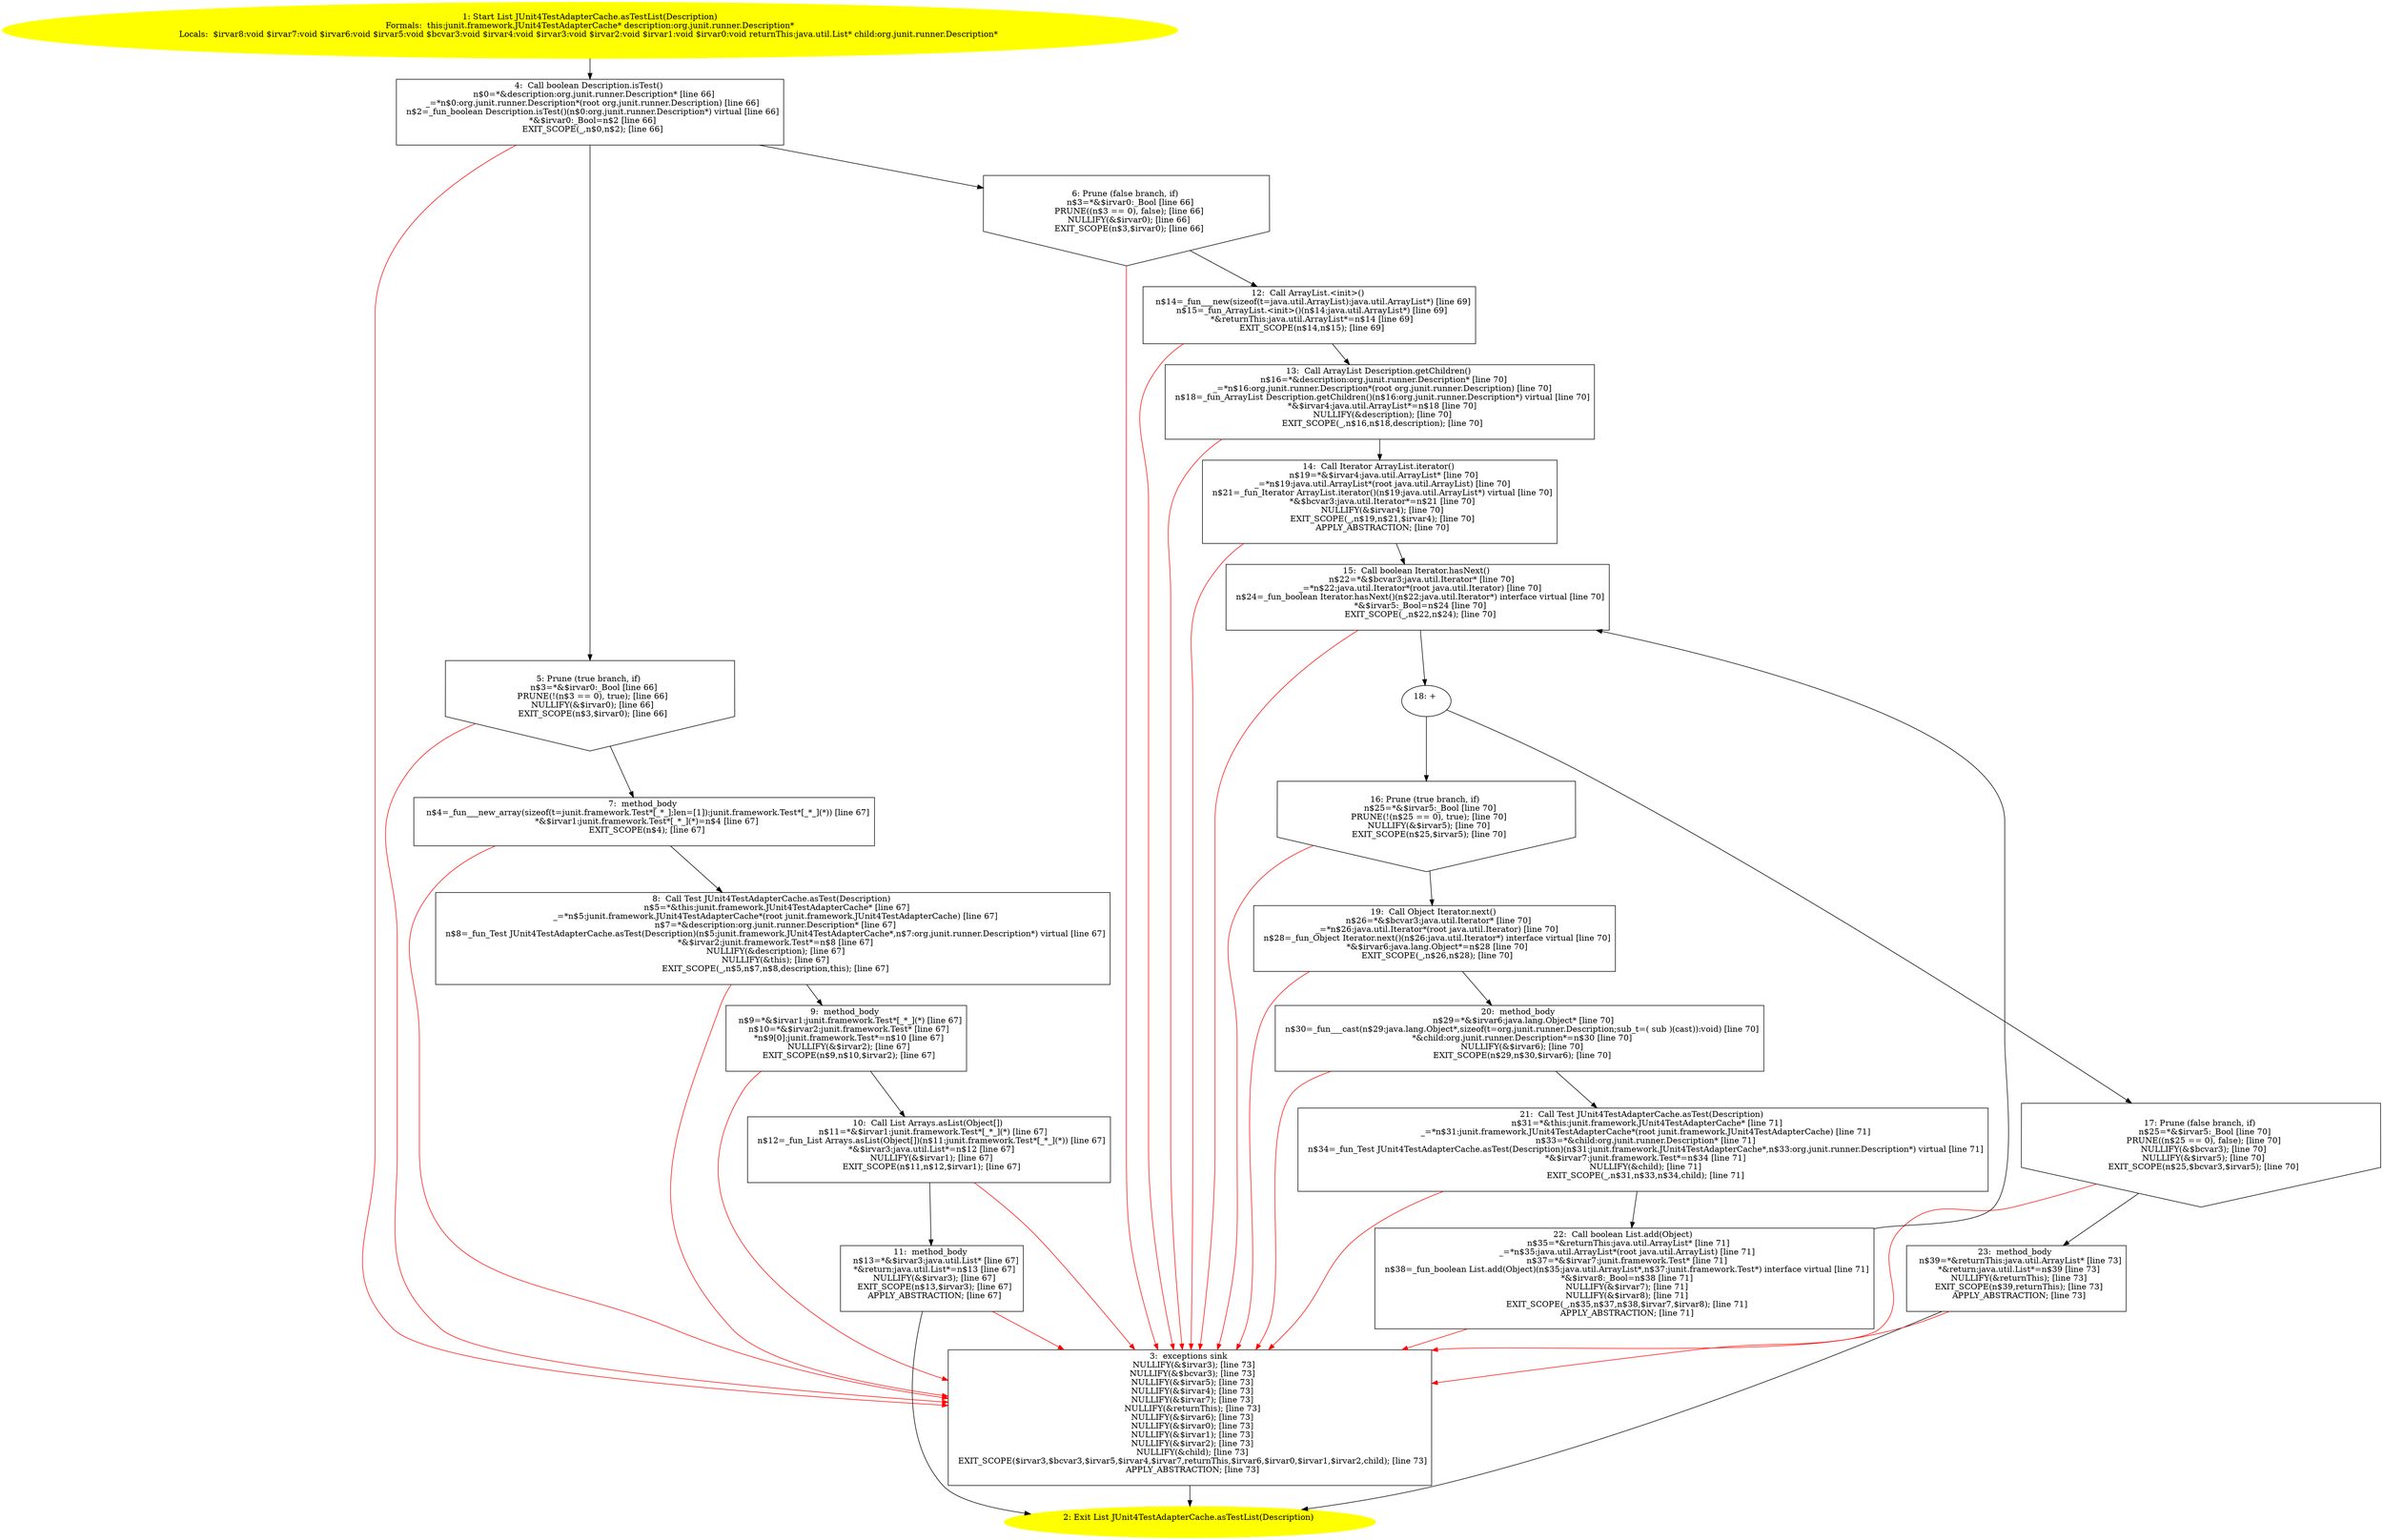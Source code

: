 /* @generated */
digraph cfg {
"junit.framework.JUnit4TestAdapterCache.asTestList(org.junit.runner.Description):java.util.List.bc186b4cc46f9905d97197ac44f06e0e_1" [label="1: Start List JUnit4TestAdapterCache.asTestList(Description)\nFormals:  this:junit.framework.JUnit4TestAdapterCache* description:org.junit.runner.Description*\nLocals:  $irvar8:void $irvar7:void $irvar6:void $irvar5:void $bcvar3:void $irvar4:void $irvar3:void $irvar2:void $irvar1:void $irvar0:void returnThis:java.util.List* child:org.junit.runner.Description* \n  " color=yellow style=filled]
	

	 "junit.framework.JUnit4TestAdapterCache.asTestList(org.junit.runner.Description):java.util.List.bc186b4cc46f9905d97197ac44f06e0e_1" -> "junit.framework.JUnit4TestAdapterCache.asTestList(org.junit.runner.Description):java.util.List.bc186b4cc46f9905d97197ac44f06e0e_4" ;
"junit.framework.JUnit4TestAdapterCache.asTestList(org.junit.runner.Description):java.util.List.bc186b4cc46f9905d97197ac44f06e0e_2" [label="2: Exit List JUnit4TestAdapterCache.asTestList(Description) \n  " color=yellow style=filled]
	

"junit.framework.JUnit4TestAdapterCache.asTestList(org.junit.runner.Description):java.util.List.bc186b4cc46f9905d97197ac44f06e0e_3" [label="3:  exceptions sink \n   NULLIFY(&$irvar3); [line 73]\n  NULLIFY(&$bcvar3); [line 73]\n  NULLIFY(&$irvar5); [line 73]\n  NULLIFY(&$irvar4); [line 73]\n  NULLIFY(&$irvar7); [line 73]\n  NULLIFY(&returnThis); [line 73]\n  NULLIFY(&$irvar6); [line 73]\n  NULLIFY(&$irvar0); [line 73]\n  NULLIFY(&$irvar1); [line 73]\n  NULLIFY(&$irvar2); [line 73]\n  NULLIFY(&child); [line 73]\n  EXIT_SCOPE($irvar3,$bcvar3,$irvar5,$irvar4,$irvar7,returnThis,$irvar6,$irvar0,$irvar1,$irvar2,child); [line 73]\n  APPLY_ABSTRACTION; [line 73]\n " shape="box"]
	

	 "junit.framework.JUnit4TestAdapterCache.asTestList(org.junit.runner.Description):java.util.List.bc186b4cc46f9905d97197ac44f06e0e_3" -> "junit.framework.JUnit4TestAdapterCache.asTestList(org.junit.runner.Description):java.util.List.bc186b4cc46f9905d97197ac44f06e0e_2" ;
"junit.framework.JUnit4TestAdapterCache.asTestList(org.junit.runner.Description):java.util.List.bc186b4cc46f9905d97197ac44f06e0e_4" [label="4:  Call boolean Description.isTest() \n   n$0=*&description:org.junit.runner.Description* [line 66]\n  _=*n$0:org.junit.runner.Description*(root org.junit.runner.Description) [line 66]\n  n$2=_fun_boolean Description.isTest()(n$0:org.junit.runner.Description*) virtual [line 66]\n  *&$irvar0:_Bool=n$2 [line 66]\n  EXIT_SCOPE(_,n$0,n$2); [line 66]\n " shape="box"]
	

	 "junit.framework.JUnit4TestAdapterCache.asTestList(org.junit.runner.Description):java.util.List.bc186b4cc46f9905d97197ac44f06e0e_4" -> "junit.framework.JUnit4TestAdapterCache.asTestList(org.junit.runner.Description):java.util.List.bc186b4cc46f9905d97197ac44f06e0e_5" ;
	 "junit.framework.JUnit4TestAdapterCache.asTestList(org.junit.runner.Description):java.util.List.bc186b4cc46f9905d97197ac44f06e0e_4" -> "junit.framework.JUnit4TestAdapterCache.asTestList(org.junit.runner.Description):java.util.List.bc186b4cc46f9905d97197ac44f06e0e_6" ;
	 "junit.framework.JUnit4TestAdapterCache.asTestList(org.junit.runner.Description):java.util.List.bc186b4cc46f9905d97197ac44f06e0e_4" -> "junit.framework.JUnit4TestAdapterCache.asTestList(org.junit.runner.Description):java.util.List.bc186b4cc46f9905d97197ac44f06e0e_3" [color="red" ];
"junit.framework.JUnit4TestAdapterCache.asTestList(org.junit.runner.Description):java.util.List.bc186b4cc46f9905d97197ac44f06e0e_5" [label="5: Prune (true branch, if) \n   n$3=*&$irvar0:_Bool [line 66]\n  PRUNE(!(n$3 == 0), true); [line 66]\n  NULLIFY(&$irvar0); [line 66]\n  EXIT_SCOPE(n$3,$irvar0); [line 66]\n " shape="invhouse"]
	

	 "junit.framework.JUnit4TestAdapterCache.asTestList(org.junit.runner.Description):java.util.List.bc186b4cc46f9905d97197ac44f06e0e_5" -> "junit.framework.JUnit4TestAdapterCache.asTestList(org.junit.runner.Description):java.util.List.bc186b4cc46f9905d97197ac44f06e0e_7" ;
	 "junit.framework.JUnit4TestAdapterCache.asTestList(org.junit.runner.Description):java.util.List.bc186b4cc46f9905d97197ac44f06e0e_5" -> "junit.framework.JUnit4TestAdapterCache.asTestList(org.junit.runner.Description):java.util.List.bc186b4cc46f9905d97197ac44f06e0e_3" [color="red" ];
"junit.framework.JUnit4TestAdapterCache.asTestList(org.junit.runner.Description):java.util.List.bc186b4cc46f9905d97197ac44f06e0e_6" [label="6: Prune (false branch, if) \n   n$3=*&$irvar0:_Bool [line 66]\n  PRUNE((n$3 == 0), false); [line 66]\n  NULLIFY(&$irvar0); [line 66]\n  EXIT_SCOPE(n$3,$irvar0); [line 66]\n " shape="invhouse"]
	

	 "junit.framework.JUnit4TestAdapterCache.asTestList(org.junit.runner.Description):java.util.List.bc186b4cc46f9905d97197ac44f06e0e_6" -> "junit.framework.JUnit4TestAdapterCache.asTestList(org.junit.runner.Description):java.util.List.bc186b4cc46f9905d97197ac44f06e0e_12" ;
	 "junit.framework.JUnit4TestAdapterCache.asTestList(org.junit.runner.Description):java.util.List.bc186b4cc46f9905d97197ac44f06e0e_6" -> "junit.framework.JUnit4TestAdapterCache.asTestList(org.junit.runner.Description):java.util.List.bc186b4cc46f9905d97197ac44f06e0e_3" [color="red" ];
"junit.framework.JUnit4TestAdapterCache.asTestList(org.junit.runner.Description):java.util.List.bc186b4cc46f9905d97197ac44f06e0e_7" [label="7:  method_body \n   n$4=_fun___new_array(sizeof(t=junit.framework.Test*[_*_];len=[1]):junit.framework.Test*[_*_](*)) [line 67]\n  *&$irvar1:junit.framework.Test*[_*_](*)=n$4 [line 67]\n  EXIT_SCOPE(n$4); [line 67]\n " shape="box"]
	

	 "junit.framework.JUnit4TestAdapterCache.asTestList(org.junit.runner.Description):java.util.List.bc186b4cc46f9905d97197ac44f06e0e_7" -> "junit.framework.JUnit4TestAdapterCache.asTestList(org.junit.runner.Description):java.util.List.bc186b4cc46f9905d97197ac44f06e0e_8" ;
	 "junit.framework.JUnit4TestAdapterCache.asTestList(org.junit.runner.Description):java.util.List.bc186b4cc46f9905d97197ac44f06e0e_7" -> "junit.framework.JUnit4TestAdapterCache.asTestList(org.junit.runner.Description):java.util.List.bc186b4cc46f9905d97197ac44f06e0e_3" [color="red" ];
"junit.framework.JUnit4TestAdapterCache.asTestList(org.junit.runner.Description):java.util.List.bc186b4cc46f9905d97197ac44f06e0e_8" [label="8:  Call Test JUnit4TestAdapterCache.asTest(Description) \n   n$5=*&this:junit.framework.JUnit4TestAdapterCache* [line 67]\n  _=*n$5:junit.framework.JUnit4TestAdapterCache*(root junit.framework.JUnit4TestAdapterCache) [line 67]\n  n$7=*&description:org.junit.runner.Description* [line 67]\n  n$8=_fun_Test JUnit4TestAdapterCache.asTest(Description)(n$5:junit.framework.JUnit4TestAdapterCache*,n$7:org.junit.runner.Description*) virtual [line 67]\n  *&$irvar2:junit.framework.Test*=n$8 [line 67]\n  NULLIFY(&description); [line 67]\n  NULLIFY(&this); [line 67]\n  EXIT_SCOPE(_,n$5,n$7,n$8,description,this); [line 67]\n " shape="box"]
	

	 "junit.framework.JUnit4TestAdapterCache.asTestList(org.junit.runner.Description):java.util.List.bc186b4cc46f9905d97197ac44f06e0e_8" -> "junit.framework.JUnit4TestAdapterCache.asTestList(org.junit.runner.Description):java.util.List.bc186b4cc46f9905d97197ac44f06e0e_9" ;
	 "junit.framework.JUnit4TestAdapterCache.asTestList(org.junit.runner.Description):java.util.List.bc186b4cc46f9905d97197ac44f06e0e_8" -> "junit.framework.JUnit4TestAdapterCache.asTestList(org.junit.runner.Description):java.util.List.bc186b4cc46f9905d97197ac44f06e0e_3" [color="red" ];
"junit.framework.JUnit4TestAdapterCache.asTestList(org.junit.runner.Description):java.util.List.bc186b4cc46f9905d97197ac44f06e0e_9" [label="9:  method_body \n   n$9=*&$irvar1:junit.framework.Test*[_*_](*) [line 67]\n  n$10=*&$irvar2:junit.framework.Test* [line 67]\n  *n$9[0]:junit.framework.Test*=n$10 [line 67]\n  NULLIFY(&$irvar2); [line 67]\n  EXIT_SCOPE(n$9,n$10,$irvar2); [line 67]\n " shape="box"]
	

	 "junit.framework.JUnit4TestAdapterCache.asTestList(org.junit.runner.Description):java.util.List.bc186b4cc46f9905d97197ac44f06e0e_9" -> "junit.framework.JUnit4TestAdapterCache.asTestList(org.junit.runner.Description):java.util.List.bc186b4cc46f9905d97197ac44f06e0e_10" ;
	 "junit.framework.JUnit4TestAdapterCache.asTestList(org.junit.runner.Description):java.util.List.bc186b4cc46f9905d97197ac44f06e0e_9" -> "junit.framework.JUnit4TestAdapterCache.asTestList(org.junit.runner.Description):java.util.List.bc186b4cc46f9905d97197ac44f06e0e_3" [color="red" ];
"junit.framework.JUnit4TestAdapterCache.asTestList(org.junit.runner.Description):java.util.List.bc186b4cc46f9905d97197ac44f06e0e_10" [label="10:  Call List Arrays.asList(Object[]) \n   n$11=*&$irvar1:junit.framework.Test*[_*_](*) [line 67]\n  n$12=_fun_List Arrays.asList(Object[])(n$11:junit.framework.Test*[_*_](*)) [line 67]\n  *&$irvar3:java.util.List*=n$12 [line 67]\n  NULLIFY(&$irvar1); [line 67]\n  EXIT_SCOPE(n$11,n$12,$irvar1); [line 67]\n " shape="box"]
	

	 "junit.framework.JUnit4TestAdapterCache.asTestList(org.junit.runner.Description):java.util.List.bc186b4cc46f9905d97197ac44f06e0e_10" -> "junit.framework.JUnit4TestAdapterCache.asTestList(org.junit.runner.Description):java.util.List.bc186b4cc46f9905d97197ac44f06e0e_11" ;
	 "junit.framework.JUnit4TestAdapterCache.asTestList(org.junit.runner.Description):java.util.List.bc186b4cc46f9905d97197ac44f06e0e_10" -> "junit.framework.JUnit4TestAdapterCache.asTestList(org.junit.runner.Description):java.util.List.bc186b4cc46f9905d97197ac44f06e0e_3" [color="red" ];
"junit.framework.JUnit4TestAdapterCache.asTestList(org.junit.runner.Description):java.util.List.bc186b4cc46f9905d97197ac44f06e0e_11" [label="11:  method_body \n   n$13=*&$irvar3:java.util.List* [line 67]\n  *&return:java.util.List*=n$13 [line 67]\n  NULLIFY(&$irvar3); [line 67]\n  EXIT_SCOPE(n$13,$irvar3); [line 67]\n  APPLY_ABSTRACTION; [line 67]\n " shape="box"]
	

	 "junit.framework.JUnit4TestAdapterCache.asTestList(org.junit.runner.Description):java.util.List.bc186b4cc46f9905d97197ac44f06e0e_11" -> "junit.framework.JUnit4TestAdapterCache.asTestList(org.junit.runner.Description):java.util.List.bc186b4cc46f9905d97197ac44f06e0e_2" ;
	 "junit.framework.JUnit4TestAdapterCache.asTestList(org.junit.runner.Description):java.util.List.bc186b4cc46f9905d97197ac44f06e0e_11" -> "junit.framework.JUnit4TestAdapterCache.asTestList(org.junit.runner.Description):java.util.List.bc186b4cc46f9905d97197ac44f06e0e_3" [color="red" ];
"junit.framework.JUnit4TestAdapterCache.asTestList(org.junit.runner.Description):java.util.List.bc186b4cc46f9905d97197ac44f06e0e_12" [label="12:  Call ArrayList.<init>() \n   n$14=_fun___new(sizeof(t=java.util.ArrayList):java.util.ArrayList*) [line 69]\n  n$15=_fun_ArrayList.<init>()(n$14:java.util.ArrayList*) [line 69]\n  *&returnThis:java.util.ArrayList*=n$14 [line 69]\n  EXIT_SCOPE(n$14,n$15); [line 69]\n " shape="box"]
	

	 "junit.framework.JUnit4TestAdapterCache.asTestList(org.junit.runner.Description):java.util.List.bc186b4cc46f9905d97197ac44f06e0e_12" -> "junit.framework.JUnit4TestAdapterCache.asTestList(org.junit.runner.Description):java.util.List.bc186b4cc46f9905d97197ac44f06e0e_13" ;
	 "junit.framework.JUnit4TestAdapterCache.asTestList(org.junit.runner.Description):java.util.List.bc186b4cc46f9905d97197ac44f06e0e_12" -> "junit.framework.JUnit4TestAdapterCache.asTestList(org.junit.runner.Description):java.util.List.bc186b4cc46f9905d97197ac44f06e0e_3" [color="red" ];
"junit.framework.JUnit4TestAdapterCache.asTestList(org.junit.runner.Description):java.util.List.bc186b4cc46f9905d97197ac44f06e0e_13" [label="13:  Call ArrayList Description.getChildren() \n   n$16=*&description:org.junit.runner.Description* [line 70]\n  _=*n$16:org.junit.runner.Description*(root org.junit.runner.Description) [line 70]\n  n$18=_fun_ArrayList Description.getChildren()(n$16:org.junit.runner.Description*) virtual [line 70]\n  *&$irvar4:java.util.ArrayList*=n$18 [line 70]\n  NULLIFY(&description); [line 70]\n  EXIT_SCOPE(_,n$16,n$18,description); [line 70]\n " shape="box"]
	

	 "junit.framework.JUnit4TestAdapterCache.asTestList(org.junit.runner.Description):java.util.List.bc186b4cc46f9905d97197ac44f06e0e_13" -> "junit.framework.JUnit4TestAdapterCache.asTestList(org.junit.runner.Description):java.util.List.bc186b4cc46f9905d97197ac44f06e0e_14" ;
	 "junit.framework.JUnit4TestAdapterCache.asTestList(org.junit.runner.Description):java.util.List.bc186b4cc46f9905d97197ac44f06e0e_13" -> "junit.framework.JUnit4TestAdapterCache.asTestList(org.junit.runner.Description):java.util.List.bc186b4cc46f9905d97197ac44f06e0e_3" [color="red" ];
"junit.framework.JUnit4TestAdapterCache.asTestList(org.junit.runner.Description):java.util.List.bc186b4cc46f9905d97197ac44f06e0e_14" [label="14:  Call Iterator ArrayList.iterator() \n   n$19=*&$irvar4:java.util.ArrayList* [line 70]\n  _=*n$19:java.util.ArrayList*(root java.util.ArrayList) [line 70]\n  n$21=_fun_Iterator ArrayList.iterator()(n$19:java.util.ArrayList*) virtual [line 70]\n  *&$bcvar3:java.util.Iterator*=n$21 [line 70]\n  NULLIFY(&$irvar4); [line 70]\n  EXIT_SCOPE(_,n$19,n$21,$irvar4); [line 70]\n  APPLY_ABSTRACTION; [line 70]\n " shape="box"]
	

	 "junit.framework.JUnit4TestAdapterCache.asTestList(org.junit.runner.Description):java.util.List.bc186b4cc46f9905d97197ac44f06e0e_14" -> "junit.framework.JUnit4TestAdapterCache.asTestList(org.junit.runner.Description):java.util.List.bc186b4cc46f9905d97197ac44f06e0e_15" ;
	 "junit.framework.JUnit4TestAdapterCache.asTestList(org.junit.runner.Description):java.util.List.bc186b4cc46f9905d97197ac44f06e0e_14" -> "junit.framework.JUnit4TestAdapterCache.asTestList(org.junit.runner.Description):java.util.List.bc186b4cc46f9905d97197ac44f06e0e_3" [color="red" ];
"junit.framework.JUnit4TestAdapterCache.asTestList(org.junit.runner.Description):java.util.List.bc186b4cc46f9905d97197ac44f06e0e_15" [label="15:  Call boolean Iterator.hasNext() \n   n$22=*&$bcvar3:java.util.Iterator* [line 70]\n  _=*n$22:java.util.Iterator*(root java.util.Iterator) [line 70]\n  n$24=_fun_boolean Iterator.hasNext()(n$22:java.util.Iterator*) interface virtual [line 70]\n  *&$irvar5:_Bool=n$24 [line 70]\n  EXIT_SCOPE(_,n$22,n$24); [line 70]\n " shape="box"]
	

	 "junit.framework.JUnit4TestAdapterCache.asTestList(org.junit.runner.Description):java.util.List.bc186b4cc46f9905d97197ac44f06e0e_15" -> "junit.framework.JUnit4TestAdapterCache.asTestList(org.junit.runner.Description):java.util.List.bc186b4cc46f9905d97197ac44f06e0e_18" ;
	 "junit.framework.JUnit4TestAdapterCache.asTestList(org.junit.runner.Description):java.util.List.bc186b4cc46f9905d97197ac44f06e0e_15" -> "junit.framework.JUnit4TestAdapterCache.asTestList(org.junit.runner.Description):java.util.List.bc186b4cc46f9905d97197ac44f06e0e_3" [color="red" ];
"junit.framework.JUnit4TestAdapterCache.asTestList(org.junit.runner.Description):java.util.List.bc186b4cc46f9905d97197ac44f06e0e_16" [label="16: Prune (true branch, if) \n   n$25=*&$irvar5:_Bool [line 70]\n  PRUNE(!(n$25 == 0), true); [line 70]\n  NULLIFY(&$irvar5); [line 70]\n  EXIT_SCOPE(n$25,$irvar5); [line 70]\n " shape="invhouse"]
	

	 "junit.framework.JUnit4TestAdapterCache.asTestList(org.junit.runner.Description):java.util.List.bc186b4cc46f9905d97197ac44f06e0e_16" -> "junit.framework.JUnit4TestAdapterCache.asTestList(org.junit.runner.Description):java.util.List.bc186b4cc46f9905d97197ac44f06e0e_19" ;
	 "junit.framework.JUnit4TestAdapterCache.asTestList(org.junit.runner.Description):java.util.List.bc186b4cc46f9905d97197ac44f06e0e_16" -> "junit.framework.JUnit4TestAdapterCache.asTestList(org.junit.runner.Description):java.util.List.bc186b4cc46f9905d97197ac44f06e0e_3" [color="red" ];
"junit.framework.JUnit4TestAdapterCache.asTestList(org.junit.runner.Description):java.util.List.bc186b4cc46f9905d97197ac44f06e0e_17" [label="17: Prune (false branch, if) \n   n$25=*&$irvar5:_Bool [line 70]\n  PRUNE((n$25 == 0), false); [line 70]\n  NULLIFY(&$bcvar3); [line 70]\n  NULLIFY(&$irvar5); [line 70]\n  EXIT_SCOPE(n$25,$bcvar3,$irvar5); [line 70]\n " shape="invhouse"]
	

	 "junit.framework.JUnit4TestAdapterCache.asTestList(org.junit.runner.Description):java.util.List.bc186b4cc46f9905d97197ac44f06e0e_17" -> "junit.framework.JUnit4TestAdapterCache.asTestList(org.junit.runner.Description):java.util.List.bc186b4cc46f9905d97197ac44f06e0e_23" ;
	 "junit.framework.JUnit4TestAdapterCache.asTestList(org.junit.runner.Description):java.util.List.bc186b4cc46f9905d97197ac44f06e0e_17" -> "junit.framework.JUnit4TestAdapterCache.asTestList(org.junit.runner.Description):java.util.List.bc186b4cc46f9905d97197ac44f06e0e_3" [color="red" ];
"junit.framework.JUnit4TestAdapterCache.asTestList(org.junit.runner.Description):java.util.List.bc186b4cc46f9905d97197ac44f06e0e_18" [label="18: + \n  " ]
	

	 "junit.framework.JUnit4TestAdapterCache.asTestList(org.junit.runner.Description):java.util.List.bc186b4cc46f9905d97197ac44f06e0e_18" -> "junit.framework.JUnit4TestAdapterCache.asTestList(org.junit.runner.Description):java.util.List.bc186b4cc46f9905d97197ac44f06e0e_16" ;
	 "junit.framework.JUnit4TestAdapterCache.asTestList(org.junit.runner.Description):java.util.List.bc186b4cc46f9905d97197ac44f06e0e_18" -> "junit.framework.JUnit4TestAdapterCache.asTestList(org.junit.runner.Description):java.util.List.bc186b4cc46f9905d97197ac44f06e0e_17" ;
"junit.framework.JUnit4TestAdapterCache.asTestList(org.junit.runner.Description):java.util.List.bc186b4cc46f9905d97197ac44f06e0e_19" [label="19:  Call Object Iterator.next() \n   n$26=*&$bcvar3:java.util.Iterator* [line 70]\n  _=*n$26:java.util.Iterator*(root java.util.Iterator) [line 70]\n  n$28=_fun_Object Iterator.next()(n$26:java.util.Iterator*) interface virtual [line 70]\n  *&$irvar6:java.lang.Object*=n$28 [line 70]\n  EXIT_SCOPE(_,n$26,n$28); [line 70]\n " shape="box"]
	

	 "junit.framework.JUnit4TestAdapterCache.asTestList(org.junit.runner.Description):java.util.List.bc186b4cc46f9905d97197ac44f06e0e_19" -> "junit.framework.JUnit4TestAdapterCache.asTestList(org.junit.runner.Description):java.util.List.bc186b4cc46f9905d97197ac44f06e0e_20" ;
	 "junit.framework.JUnit4TestAdapterCache.asTestList(org.junit.runner.Description):java.util.List.bc186b4cc46f9905d97197ac44f06e0e_19" -> "junit.framework.JUnit4TestAdapterCache.asTestList(org.junit.runner.Description):java.util.List.bc186b4cc46f9905d97197ac44f06e0e_3" [color="red" ];
"junit.framework.JUnit4TestAdapterCache.asTestList(org.junit.runner.Description):java.util.List.bc186b4cc46f9905d97197ac44f06e0e_20" [label="20:  method_body \n   n$29=*&$irvar6:java.lang.Object* [line 70]\n  n$30=_fun___cast(n$29:java.lang.Object*,sizeof(t=org.junit.runner.Description;sub_t=( sub )(cast)):void) [line 70]\n  *&child:org.junit.runner.Description*=n$30 [line 70]\n  NULLIFY(&$irvar6); [line 70]\n  EXIT_SCOPE(n$29,n$30,$irvar6); [line 70]\n " shape="box"]
	

	 "junit.framework.JUnit4TestAdapterCache.asTestList(org.junit.runner.Description):java.util.List.bc186b4cc46f9905d97197ac44f06e0e_20" -> "junit.framework.JUnit4TestAdapterCache.asTestList(org.junit.runner.Description):java.util.List.bc186b4cc46f9905d97197ac44f06e0e_21" ;
	 "junit.framework.JUnit4TestAdapterCache.asTestList(org.junit.runner.Description):java.util.List.bc186b4cc46f9905d97197ac44f06e0e_20" -> "junit.framework.JUnit4TestAdapterCache.asTestList(org.junit.runner.Description):java.util.List.bc186b4cc46f9905d97197ac44f06e0e_3" [color="red" ];
"junit.framework.JUnit4TestAdapterCache.asTestList(org.junit.runner.Description):java.util.List.bc186b4cc46f9905d97197ac44f06e0e_21" [label="21:  Call Test JUnit4TestAdapterCache.asTest(Description) \n   n$31=*&this:junit.framework.JUnit4TestAdapterCache* [line 71]\n  _=*n$31:junit.framework.JUnit4TestAdapterCache*(root junit.framework.JUnit4TestAdapterCache) [line 71]\n  n$33=*&child:org.junit.runner.Description* [line 71]\n  n$34=_fun_Test JUnit4TestAdapterCache.asTest(Description)(n$31:junit.framework.JUnit4TestAdapterCache*,n$33:org.junit.runner.Description*) virtual [line 71]\n  *&$irvar7:junit.framework.Test*=n$34 [line 71]\n  NULLIFY(&child); [line 71]\n  EXIT_SCOPE(_,n$31,n$33,n$34,child); [line 71]\n " shape="box"]
	

	 "junit.framework.JUnit4TestAdapterCache.asTestList(org.junit.runner.Description):java.util.List.bc186b4cc46f9905d97197ac44f06e0e_21" -> "junit.framework.JUnit4TestAdapterCache.asTestList(org.junit.runner.Description):java.util.List.bc186b4cc46f9905d97197ac44f06e0e_22" ;
	 "junit.framework.JUnit4TestAdapterCache.asTestList(org.junit.runner.Description):java.util.List.bc186b4cc46f9905d97197ac44f06e0e_21" -> "junit.framework.JUnit4TestAdapterCache.asTestList(org.junit.runner.Description):java.util.List.bc186b4cc46f9905d97197ac44f06e0e_3" [color="red" ];
"junit.framework.JUnit4TestAdapterCache.asTestList(org.junit.runner.Description):java.util.List.bc186b4cc46f9905d97197ac44f06e0e_22" [label="22:  Call boolean List.add(Object) \n   n$35=*&returnThis:java.util.ArrayList* [line 71]\n  _=*n$35:java.util.ArrayList*(root java.util.ArrayList) [line 71]\n  n$37=*&$irvar7:junit.framework.Test* [line 71]\n  n$38=_fun_boolean List.add(Object)(n$35:java.util.ArrayList*,n$37:junit.framework.Test*) interface virtual [line 71]\n  *&$irvar8:_Bool=n$38 [line 71]\n  NULLIFY(&$irvar7); [line 71]\n  NULLIFY(&$irvar8); [line 71]\n  EXIT_SCOPE(_,n$35,n$37,n$38,$irvar7,$irvar8); [line 71]\n  APPLY_ABSTRACTION; [line 71]\n " shape="box"]
	

	 "junit.framework.JUnit4TestAdapterCache.asTestList(org.junit.runner.Description):java.util.List.bc186b4cc46f9905d97197ac44f06e0e_22" -> "junit.framework.JUnit4TestAdapterCache.asTestList(org.junit.runner.Description):java.util.List.bc186b4cc46f9905d97197ac44f06e0e_15" ;
	 "junit.framework.JUnit4TestAdapterCache.asTestList(org.junit.runner.Description):java.util.List.bc186b4cc46f9905d97197ac44f06e0e_22" -> "junit.framework.JUnit4TestAdapterCache.asTestList(org.junit.runner.Description):java.util.List.bc186b4cc46f9905d97197ac44f06e0e_3" [color="red" ];
"junit.framework.JUnit4TestAdapterCache.asTestList(org.junit.runner.Description):java.util.List.bc186b4cc46f9905d97197ac44f06e0e_23" [label="23:  method_body \n   n$39=*&returnThis:java.util.ArrayList* [line 73]\n  *&return:java.util.List*=n$39 [line 73]\n  NULLIFY(&returnThis); [line 73]\n  EXIT_SCOPE(n$39,returnThis); [line 73]\n  APPLY_ABSTRACTION; [line 73]\n " shape="box"]
	

	 "junit.framework.JUnit4TestAdapterCache.asTestList(org.junit.runner.Description):java.util.List.bc186b4cc46f9905d97197ac44f06e0e_23" -> "junit.framework.JUnit4TestAdapterCache.asTestList(org.junit.runner.Description):java.util.List.bc186b4cc46f9905d97197ac44f06e0e_2" ;
	 "junit.framework.JUnit4TestAdapterCache.asTestList(org.junit.runner.Description):java.util.List.bc186b4cc46f9905d97197ac44f06e0e_23" -> "junit.framework.JUnit4TestAdapterCache.asTestList(org.junit.runner.Description):java.util.List.bc186b4cc46f9905d97197ac44f06e0e_3" [color="red" ];
}
